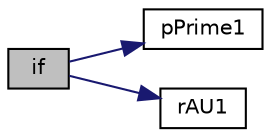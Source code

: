 digraph "if"
{
  bgcolor="transparent";
  edge [fontname="Helvetica",fontsize="10",labelfontname="Helvetica",labelfontsize="10"];
  node [fontname="Helvetica",fontsize="10",shape=record];
  rankdir="LR";
  Node31 [label="if",height=0.2,width=0.4,color="black", fillcolor="grey75", style="filled", fontcolor="black"];
  Node31 -> Node32 [color="midnightblue",fontsize="10",style="solid",fontname="Helvetica"];
  Node32 [label="pPrime1",height=0.2,width=0.4,color="black",URL="$a03810.html#a7434890cc44066862425d0e4281c4249"];
  Node31 -> Node33 [color="midnightblue",fontsize="10",style="solid",fontname="Helvetica"];
  Node33 [label="rAU1",height=0.2,width=0.4,color="black",URL="$a03810.html#a4504850f289512622c46e06eb919c025"];
}
